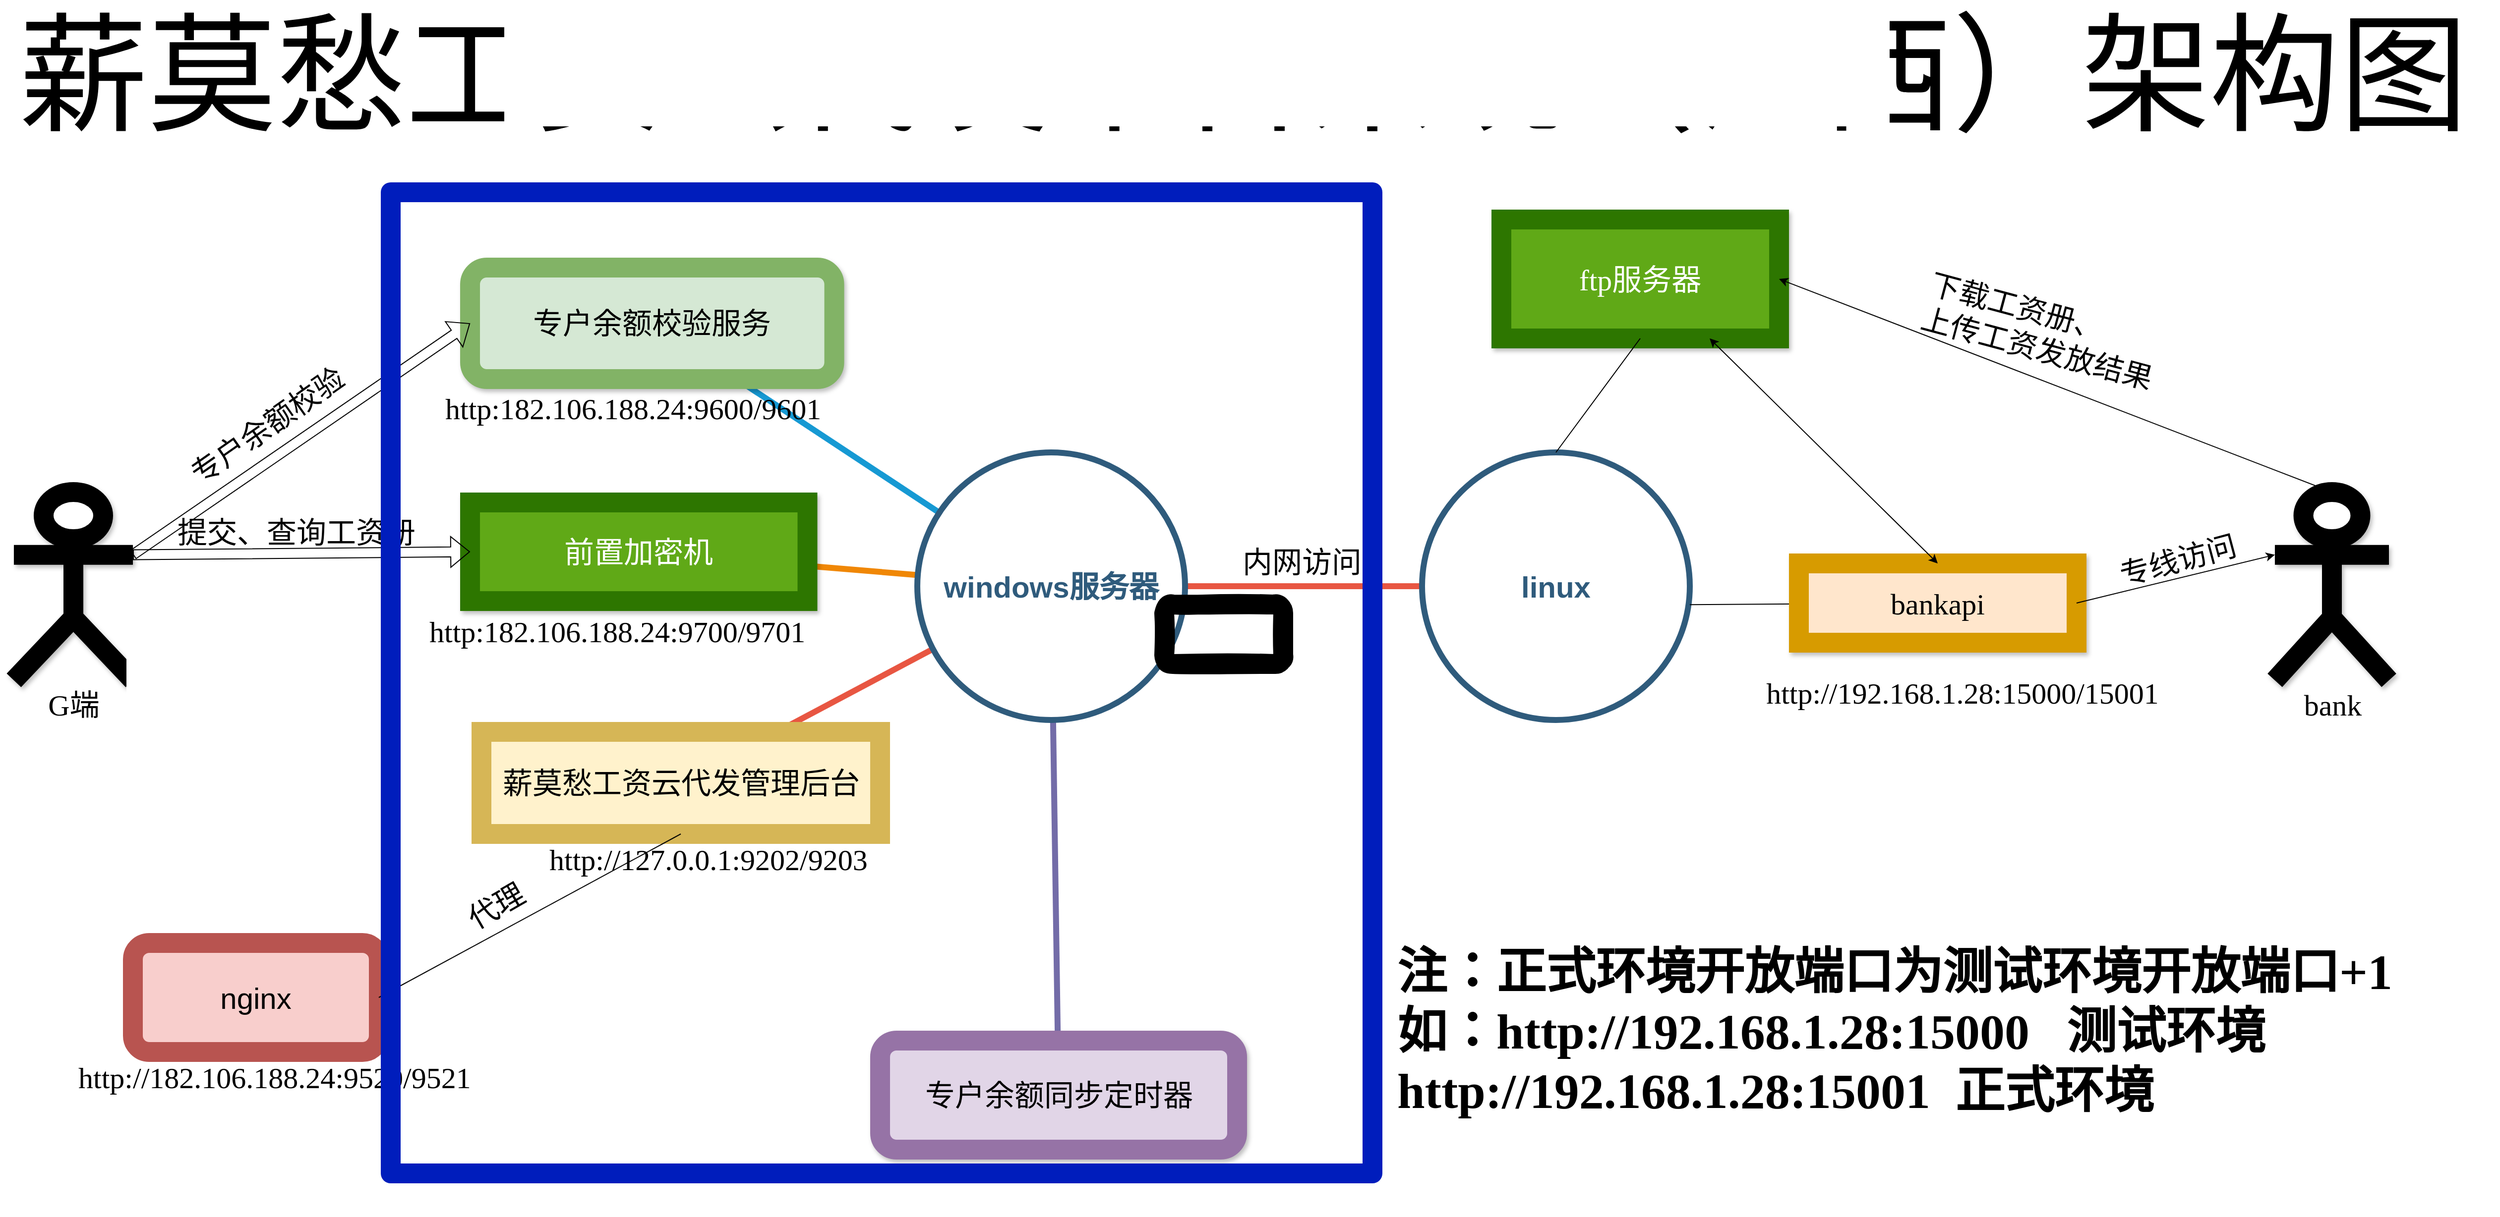 <mxfile version="16.4.7" type="github">
  <diagram id="6a731a19-8d31-9384-78a2-239565b7b9f0" name="Page-1">
    <mxGraphModel dx="2480" dy="1694" grid="1" gridSize="10" guides="1" tooltips="1" connect="1" arrows="1" fold="1" page="1" pageScale="1" pageWidth="1169" pageHeight="827" background="none" math="0" shadow="0">
      <root>
        <mxCell id="0" />
        <mxCell id="1" parent="0" />
        <mxCell id="1359" style="endArrow=none;strokeWidth=6;strokeColor=#1699D3;html=1;" parent="1" source="1515" target="U5FQTq4M9IftU0lJJ3o1-1551" edge="1">
          <mxGeometry relative="1" as="geometry">
            <mxPoint x="627.272" y="372.536" as="targetPoint" />
          </mxGeometry>
        </mxCell>
        <mxCell id="1361" style="endArrow=none;strokeWidth=6;strokeColor=#E85642;html=1;entryX=0;entryY=0.5;entryDx=0;entryDy=0;" parent="1" source="1515" target="U5FQTq4M9IftU0lJJ3o1-1542" edge="1">
          <mxGeometry relative="1" as="geometry" />
        </mxCell>
        <mxCell id="1363" style="endArrow=none;strokeWidth=6;strokeColor=#736CA8;html=1;" parent="1" source="1515" target="U5FQTq4M9IftU0lJJ3o1-1550" edge="1">
          <mxGeometry relative="1" as="geometry">
            <mxPoint x="740" y="800" as="targetPoint" />
          </mxGeometry>
        </mxCell>
        <mxCell id="1365" value="" style="edgeStyle=none;endArrow=none;strokeWidth=6;strokeColor=#F08705;html=1;" parent="1" source="1515" target="U5FQTq4M9IftU0lJJ3o1-1552" edge="1">
          <mxGeometry x="181" y="226.5" width="100" height="100" as="geometry">
            <mxPoint x="181" y="326.5" as="sourcePoint" />
            <mxPoint x="1210.239" y="1310.484" as="targetPoint" />
          </mxGeometry>
        </mxCell>
        <mxCell id="1366" value="" style="edgeStyle=none;endArrow=none;strokeWidth=6;strokeColor=#E85642;html=1;" parent="1" source="1515" target="U5FQTq4M9IftU0lJJ3o1-1547" edge="1">
          <mxGeometry x="181" y="226.5" width="100" height="100" as="geometry">
            <mxPoint x="181" y="326.5" as="sourcePoint" />
            <mxPoint x="780" y="1090" as="targetPoint" />
          </mxGeometry>
        </mxCell>
        <mxCell id="1515" value="windows服务器" style="ellipse;whiteSpace=wrap;html=1;shadow=0;fontFamily=Helvetica;fontSize=30;fontColor=#2F5B7C;align=center;strokeColor=#2F5B7C;strokeWidth=6;fillColor=#FFFFFF;fontStyle=1;gradientColor=none;" parent="1" vertex="1">
          <mxGeometry x="961" y="676.5" width="270" height="270" as="geometry" />
        </mxCell>
        <mxCell id="U5FQTq4M9IftU0lJJ3o1-1542" value="linux" style="ellipse;whiteSpace=wrap;html=1;shadow=0;fontFamily=Helvetica;fontSize=30;fontColor=#2F5B7C;align=center;strokeColor=#2F5B7C;strokeWidth=6;fillColor=#FFFFFF;fontStyle=1;gradientColor=none;" vertex="1" parent="1">
          <mxGeometry x="1470" y="676.5" width="270" height="270" as="geometry" />
        </mxCell>
        <mxCell id="U5FQTq4M9IftU0lJJ3o1-1546" value="nginx" style="rounded=1;whiteSpace=wrap;html=1;fontSize=30;strokeWidth=20;fillColor=#f8cecc;strokeColor=#b85450;gradientColor=none;" vertex="1" parent="1">
          <mxGeometry x="170" y="1171.5" width="248" height="110" as="geometry" />
        </mxCell>
        <mxCell id="U5FQTq4M9IftU0lJJ3o1-1547" value="薪莫愁工资云代发管理后台" style="rounded=0;whiteSpace=wrap;html=1;fontSize=30;strokeWidth=20;fillColor=#fff2cc;strokeColor=#d6b656;" vertex="1" parent="1">
          <mxGeometry x="521.5" y="958.5" width="402" height="103" as="geometry" />
        </mxCell>
        <mxCell id="U5FQTq4M9IftU0lJJ3o1-1549" value="" style="endArrow=none;html=1;rounded=0;fontFamily=Georgia;fontSize=12;exitX=1;exitY=0.5;exitDx=0;exitDy=0;entryX=0.5;entryY=1;entryDx=0;entryDy=0;" edge="1" parent="1" source="U5FQTq4M9IftU0lJJ3o1-1546" target="U5FQTq4M9IftU0lJJ3o1-1547">
          <mxGeometry width="50" height="50" relative="1" as="geometry">
            <mxPoint x="630" y="1130" as="sourcePoint" />
            <mxPoint x="680" y="1080" as="targetPoint" />
          </mxGeometry>
        </mxCell>
        <mxCell id="U5FQTq4M9IftU0lJJ3o1-1550" value="专户余额同步定时器" style="rounded=1;whiteSpace=wrap;html=1;fontFamily=Georgia;fontSize=30;strokeWidth=20;fillColor=#e1d5e7;strokeColor=#9673a6;shadow=1;" vertex="1" parent="1">
          <mxGeometry x="923.5" y="1270" width="360" height="110" as="geometry" />
        </mxCell>
        <mxCell id="U5FQTq4M9IftU0lJJ3o1-1551" value="专户余额校验服务" style="rounded=1;whiteSpace=wrap;html=1;shadow=1;fontFamily=Georgia;fontSize=30;strokeWidth=20;fillColor=#d5e8d4;strokeColor=#82b366;" vertex="1" parent="1">
          <mxGeometry x="510" y="490" width="367.27" height="112.54" as="geometry" />
        </mxCell>
        <mxCell id="U5FQTq4M9IftU0lJJ3o1-1552" value="前置加密机" style="rounded=0;whiteSpace=wrap;html=1;shadow=1;fontFamily=Georgia;fontSize=30;strokeWidth=20;fillColor=#60a917;fontColor=#ffffff;strokeColor=#2D7600;" vertex="1" parent="1">
          <mxGeometry x="510" y="727" width="340.24" height="99.52" as="geometry" />
        </mxCell>
        <mxCell id="U5FQTq4M9IftU0lJJ3o1-1553" value="" style="shape=flexArrow;endArrow=classic;html=1;rounded=0;fontFamily=Georgia;fontSize=30;entryX=0;entryY=0.5;entryDx=0;entryDy=0;exitX=1;exitY=0.333;exitDx=0;exitDy=0;exitPerimeter=0;" edge="1" parent="1" source="U5FQTq4M9IftU0lJJ3o1-1556" target="U5FQTq4M9IftU0lJJ3o1-1552">
          <mxGeometry width="50" height="50" relative="1" as="geometry">
            <mxPoint x="560" y="1550" as="sourcePoint" />
            <mxPoint x="680" y="1260" as="targetPoint" />
          </mxGeometry>
        </mxCell>
        <mxCell id="U5FQTq4M9IftU0lJJ3o1-1554" value="提交、查询工资册" style="text;html=1;strokeColor=none;fillColor=none;spacing=5;spacingTop=-20;whiteSpace=wrap;overflow=hidden;rounded=0;shadow=1;fontFamily=Georgia;fontSize=30;rotation=0;" vertex="1" parent="1">
          <mxGeometry x="210" y="750" width="280" height="38.5" as="geometry" />
        </mxCell>
        <mxCell id="U5FQTq4M9IftU0lJJ3o1-1556" value="G端" style="shape=umlActor;verticalLabelPosition=bottom;verticalAlign=top;html=1;outlineConnect=0;shadow=1;fontFamily=Georgia;fontSize=30;strokeWidth=20;gradientColor=none;" vertex="1" parent="1">
          <mxGeometry x="50" y="716.5" width="120" height="190" as="geometry" />
        </mxCell>
        <mxCell id="U5FQTq4M9IftU0lJJ3o1-1557" value="" style="shape=flexArrow;endArrow=classic;html=1;rounded=0;fontFamily=Georgia;fontSize=30;exitX=1;exitY=0.333;exitDx=0;exitDy=0;exitPerimeter=0;entryX=0;entryY=0.5;entryDx=0;entryDy=0;" edge="1" parent="1" source="U5FQTq4M9IftU0lJJ3o1-1556" target="U5FQTq4M9IftU0lJJ3o1-1551">
          <mxGeometry width="50" height="50" relative="1" as="geometry">
            <mxPoint x="630" y="840" as="sourcePoint" />
            <mxPoint x="680" y="790" as="targetPoint" />
          </mxGeometry>
        </mxCell>
        <mxCell id="U5FQTq4M9IftU0lJJ3o1-1558" value="ftp服务器" style="rounded=0;whiteSpace=wrap;html=1;shadow=1;fontFamily=Georgia;fontSize=30;strokeWidth=20;fillColor=#60a917;fontColor=#ffffff;strokeColor=#2D7600;" vertex="1" parent="1">
          <mxGeometry x="1550" y="441.5" width="280" height="120" as="geometry" />
        </mxCell>
        <mxCell id="U5FQTq4M9IftU0lJJ3o1-1559" value="" style="endArrow=none;html=1;rounded=0;fontFamily=Georgia;fontSize=30;entryX=0.5;entryY=1;entryDx=0;entryDy=0;exitX=0.5;exitY=0;exitDx=0;exitDy=0;" edge="1" parent="1" source="U5FQTq4M9IftU0lJJ3o1-1542" target="U5FQTq4M9IftU0lJJ3o1-1558">
          <mxGeometry width="50" height="50" relative="1" as="geometry">
            <mxPoint x="1930" y="840" as="sourcePoint" />
            <mxPoint x="1980" y="790" as="targetPoint" />
          </mxGeometry>
        </mxCell>
        <mxCell id="U5FQTq4M9IftU0lJJ3o1-1560" value="内网访问" style="text;html=1;strokeColor=none;fillColor=none;spacing=5;spacingTop=-20;whiteSpace=wrap;overflow=hidden;rounded=0;shadow=1;fontFamily=Georgia;fontSize=30;" vertex="1" parent="1">
          <mxGeometry x="1283.5" y="780" width="190" height="120" as="geometry" />
        </mxCell>
        <mxCell id="U5FQTq4M9IftU0lJJ3o1-1561" value="" style="endArrow=none;html=1;rounded=0;fontFamily=Georgia;fontSize=30;exitX=1;exitY=0.569;exitDx=0;exitDy=0;exitPerimeter=0;" edge="1" parent="1" source="U5FQTq4M9IftU0lJJ3o1-1542" target="U5FQTq4M9IftU0lJJ3o1-1563">
          <mxGeometry width="50" height="50" relative="1" as="geometry">
            <mxPoint x="1690" y="840" as="sourcePoint" />
            <mxPoint x="1830" y="960" as="targetPoint" />
          </mxGeometry>
        </mxCell>
        <mxCell id="U5FQTq4M9IftU0lJJ3o1-1562" value="bank" style="shape=umlActor;verticalLabelPosition=bottom;verticalAlign=top;html=1;outlineConnect=0;shadow=1;fontFamily=Georgia;fontSize=30;strokeWidth=20;gradientColor=none;" vertex="1" parent="1">
          <mxGeometry x="2330" y="716.5" width="115" height="190" as="geometry" />
        </mxCell>
        <mxCell id="U5FQTq4M9IftU0lJJ3o1-1563" value="bankapi" style="rounded=0;whiteSpace=wrap;html=1;shadow=1;fontFamily=Georgia;fontSize=30;strokeWidth=20;fillColor=#ffe6cc;strokeColor=#d79b00;" vertex="1" parent="1">
          <mxGeometry x="1850" y="788.5" width="280" height="80" as="geometry" />
        </mxCell>
        <mxCell id="U5FQTq4M9IftU0lJJ3o1-1567" value="" style="endArrow=classic;html=1;rounded=0;fontFamily=Georgia;fontSize=30;exitX=0.5;exitY=0;exitDx=0;exitDy=0;exitPerimeter=0;entryX=1;entryY=0.5;entryDx=0;entryDy=0;" edge="1" parent="1" source="U5FQTq4M9IftU0lJJ3o1-1562" target="U5FQTq4M9IftU0lJJ3o1-1558">
          <mxGeometry width="50" height="50" relative="1" as="geometry">
            <mxPoint x="1690" y="840" as="sourcePoint" />
            <mxPoint x="1740" y="790" as="targetPoint" />
          </mxGeometry>
        </mxCell>
        <mxCell id="U5FQTq4M9IftU0lJJ3o1-1568" value="专线访问" style="text;html=1;strokeColor=none;fillColor=none;spacing=5;spacingTop=-20;whiteSpace=wrap;overflow=hidden;rounded=0;shadow=1;fontFamily=Georgia;fontSize=30;rotation=-15;" vertex="1" parent="1">
          <mxGeometry x="2180" y="768.5" width="190" height="120" as="geometry" />
        </mxCell>
        <mxCell id="U5FQTq4M9IftU0lJJ3o1-1569" value="" style="endArrow=none;startArrow=classic;html=1;rounded=0;fontFamily=Georgia;fontSize=30;exitX=0;exitY=0.333;exitDx=0;exitDy=0;exitPerimeter=0;entryX=1;entryY=0.5;entryDx=0;entryDy=0;" edge="1" parent="1" source="U5FQTq4M9IftU0lJJ3o1-1562" target="U5FQTq4M9IftU0lJJ3o1-1563">
          <mxGeometry width="50" height="50" relative="1" as="geometry">
            <mxPoint x="2130" y="828.5" as="sourcePoint" />
            <mxPoint x="2000" y="1020" as="targetPoint" />
          </mxGeometry>
        </mxCell>
        <mxCell id="U5FQTq4M9IftU0lJJ3o1-1570" value="&lt;div&gt;下载工资册、&lt;/div&gt;&lt;div&gt;上传工资发放结果&lt;/div&gt;" style="text;html=1;strokeColor=none;fillColor=none;spacing=5;spacingTop=-20;whiteSpace=wrap;overflow=hidden;rounded=0;shadow=1;fontFamily=Georgia;fontSize=30;rotation=15;" vertex="1" parent="1">
          <mxGeometry x="1960" y="530" width="270" height="120" as="geometry" />
        </mxCell>
        <mxCell id="U5FQTq4M9IftU0lJJ3o1-1571" value="代理" style="text;html=1;strokeColor=none;fillColor=none;spacing=5;spacingTop=-20;whiteSpace=wrap;overflow=hidden;rounded=0;shadow=1;fontFamily=Georgia;fontSize=30;rotation=-30;" vertex="1" parent="1">
          <mxGeometry x="520" y="1090" width="190" height="120" as="geometry" />
        </mxCell>
        <mxCell id="U5FQTq4M9IftU0lJJ3o1-1573" value="http://182.106.188.24:9520/9521" style="text;html=1;strokeColor=none;fillColor=none;spacing=5;spacingTop=-20;whiteSpace=wrap;overflow=hidden;rounded=0;shadow=1;fontFamily=Georgia;fontSize=30;" vertex="1" parent="1">
          <mxGeometry x="110" y="1300" width="520" height="120" as="geometry" />
        </mxCell>
        <mxCell id="U5FQTq4M9IftU0lJJ3o1-1575" value="http://127.0.0.1:9202/9203" style="text;html=1;strokeColor=none;fillColor=none;spacing=5;spacingTop=-20;whiteSpace=wrap;overflow=hidden;rounded=0;shadow=1;fontFamily=Georgia;fontSize=30;" vertex="1" parent="1">
          <mxGeometry x="585" y="1080" width="395" height="120" as="geometry" />
        </mxCell>
        <mxCell id="U5FQTq4M9IftU0lJJ3o1-1576" value="专户余额校验" style="text;html=1;strokeColor=none;fillColor=none;spacing=5;spacingTop=-20;whiteSpace=wrap;overflow=hidden;rounded=0;shadow=1;fontFamily=Georgia;fontSize=30;rotation=-35;" vertex="1" parent="1">
          <mxGeometry x="240" y="620" width="230" height="130" as="geometry" />
        </mxCell>
        <mxCell id="U5FQTq4M9IftU0lJJ3o1-1577" value="http:182.106.188.24:9700/9701" style="text;html=1;strokeColor=none;fillColor=none;spacing=5;spacingTop=-20;whiteSpace=wrap;overflow=hidden;rounded=0;shadow=1;fontFamily=Georgia;fontSize=30;" vertex="1" parent="1">
          <mxGeometry x="463.5" y="850" width="460" height="120" as="geometry" />
        </mxCell>
        <mxCell id="U5FQTq4M9IftU0lJJ3o1-1578" value="http:182.106.188.24:9600/9601" style="text;html=1;strokeColor=none;fillColor=none;spacing=5;spacingTop=-20;whiteSpace=wrap;overflow=hidden;rounded=0;shadow=1;fontFamily=Georgia;fontSize=30;" vertex="1" parent="1">
          <mxGeometry x="479.5" y="625" width="460" height="120" as="geometry" />
        </mxCell>
        <mxCell id="U5FQTq4M9IftU0lJJ3o1-1581" value="薪莫愁工资云代发平台系统（江西）架构图" style="text;html=1;strokeColor=none;fillColor=none;spacing=5;spacingTop=-20;whiteSpace=wrap;overflow=hidden;rounded=0;shadow=1;fontFamily=Georgia;fontSize=130;" vertex="1" parent="1">
          <mxGeometry x="50" y="230" width="2500" height="150" as="geometry" />
        </mxCell>
        <mxCell id="U5FQTq4M9IftU0lJJ3o1-1583" value="http://192.168.1.28:15000/15001" style="text;html=1;strokeColor=none;fillColor=none;align=center;verticalAlign=middle;whiteSpace=wrap;rounded=0;shadow=1;fontFamily=Georgia;fontSize=30;" vertex="1" parent="1">
          <mxGeometry x="1650" y="868.5" width="730" height="101.5" as="geometry" />
        </mxCell>
        <mxCell id="U5FQTq4M9IftU0lJJ3o1-1584" value="&lt;div&gt;注：正式环境开放端口为测试环境开放端口+1&lt;/div&gt;&lt;div&gt;如：http://192.168.1.28:15000&amp;nbsp;&amp;nbsp; 测试环境&lt;/div&gt;&lt;div&gt;http://192.168.1.28:15001&amp;nbsp; 正式环境&lt;br&gt;&lt;/div&gt;" style="text;html=1;strokeColor=none;fillColor=none;spacing=5;spacingTop=-20;whiteSpace=wrap;overflow=hidden;rounded=0;shadow=1;fontFamily=Georgia;fontSize=50;fontStyle=1" vertex="1" parent="1">
          <mxGeometry x="1440" y="1181" width="1110" height="259" as="geometry" />
        </mxCell>
        <mxCell id="U5FQTq4M9IftU0lJJ3o1-1585" value="" style="endArrow=classic;startArrow=classic;html=1;rounded=0;fontFamily=Georgia;fontSize=50;entryX=0.75;entryY=1;entryDx=0;entryDy=0;exitX=0.5;exitY=0;exitDx=0;exitDy=0;" edge="1" parent="1" source="U5FQTq4M9IftU0lJJ3o1-1563" target="U5FQTq4M9IftU0lJJ3o1-1558">
          <mxGeometry width="50" height="50" relative="1" as="geometry">
            <mxPoint x="1250" y="840" as="sourcePoint" />
            <mxPoint x="1300" y="790" as="targetPoint" />
          </mxGeometry>
        </mxCell>
        <mxCell id="U5FQTq4M9IftU0lJJ3o1-1588" value="" style="whiteSpace=wrap;html=1;aspect=fixed;shadow=0;fontFamily=Georgia;fontSize=50;strokeWidth=20;rounded=0;glass=0;sketch=1;fillColor=none;strokeColor=#001DBC;fontColor=#ffffff;" vertex="1" parent="1">
          <mxGeometry x="430" y="414" width="990" height="990" as="geometry" />
        </mxCell>
        <mxCell id="U5FQTq4M9IftU0lJJ3o1-1589" value="" style="rounded=1;whiteSpace=wrap;html=1;shadow=0;glass=0;sketch=1;fontFamily=Georgia;fontSize=50;strokeWidth=20;fillColor=none;gradientColor=none;" vertex="1" parent="1">
          <mxGeometry x="1210" y="830" width="120" height="60" as="geometry" />
        </mxCell>
      </root>
    </mxGraphModel>
  </diagram>
</mxfile>
